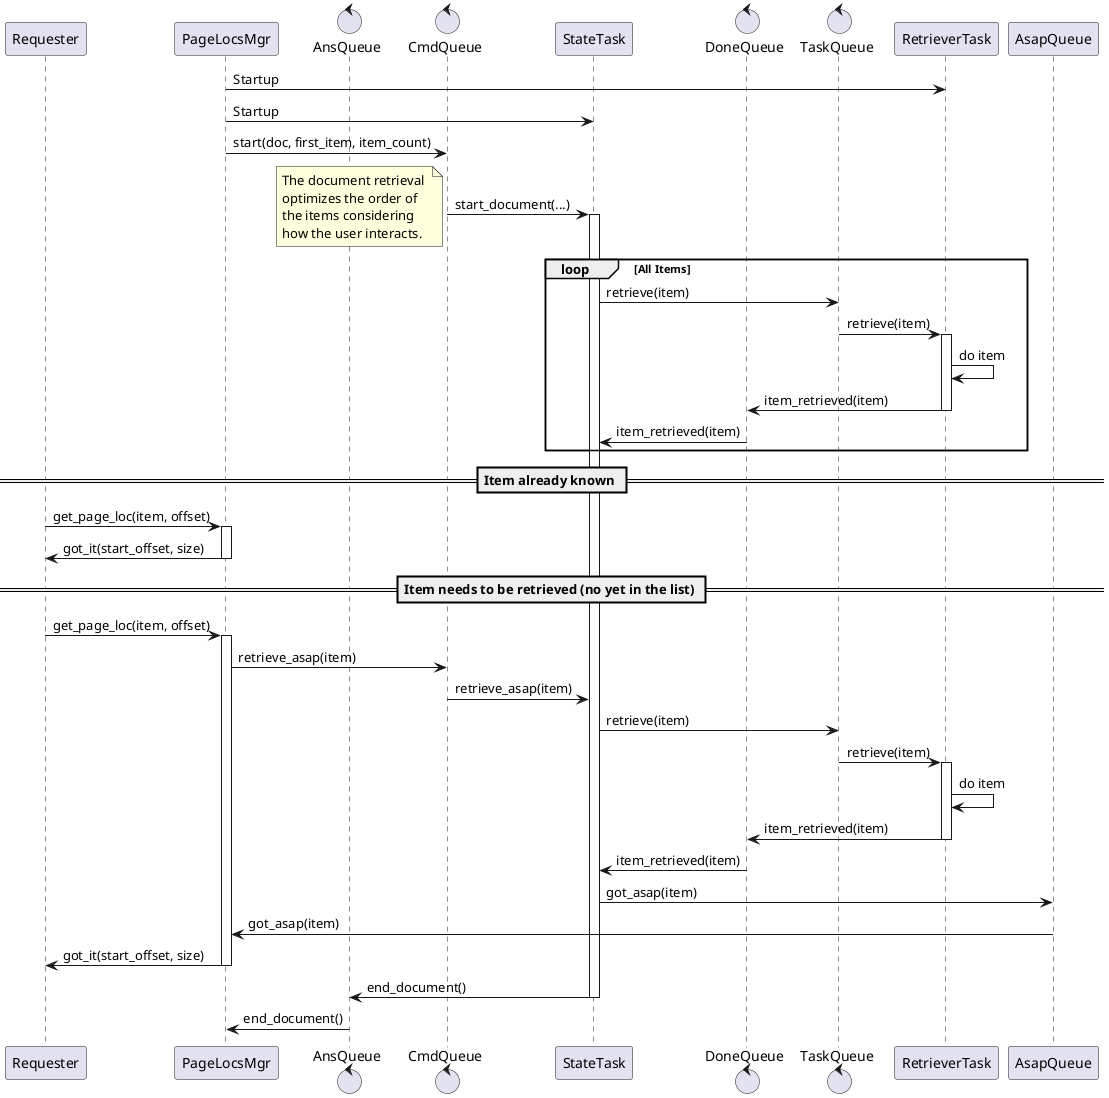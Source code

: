 @startuml
  participant Requester
  participant PageLocsMgr
  control AnsQueue
  control CmdQueue
  participant StateTask
  control DoneQueue
  control TaskQueue
  participant RetrieverTask

  RetrieverTask   <- PageLocsMgr : Startup
  StateTask       <- PageLocsMgr : Startup

  CmdQueue        <- PageLocsMgr : start(doc, first_item, item_count)
  CmdQueue        -> StateTask : start_document(...)
  activate StateTask

  note left
    The document retrieval 
    optimizes the order of 
    the items considering
    how the user interacts.
  end note
  loop All Items
    StateTask     -> TaskQueue : retrieve(item)
    TaskQueue     -> RetrieverTask : retrieve(item)
    activate RetrieverTask
    RetrieverTask -> RetrieverTask : do item
    DoneQueue     <- RetrieverTask : item_retrieved(item)
    deactivate RetrieverTask
    StateTask     <- DoneQueue : item_retrieved(item)
  end

  == Item already known ==
  Requester       -> PageLocsMgr: get_page_loc(item, offset)
  activate PageLocsMgr

  Requester       <- PageLocsMgr: got_it(start_offset, size)
  deactivate PageLocsMgr

  == Item needs to be retrieved (no yet in the list) ==

  Requester       -> PageLocsMgr: get_page_loc(item, offset)
  activate PageLocsMgr
  PageLocsMgr     -> CmdQueue : retrieve_asap(item)
  CmdQueue        -> StateTask : retrieve_asap(item)

  StateTask       -> TaskQueue : retrieve(item)
  TaskQueue       -> RetrieverTask : retrieve(item)
  activate RetrieverTask
  RetrieverTask   -> RetrieverTask : do item
  DoneQueue       <- RetrieverTask : item_retrieved(item)
  deactivate RetrieverTask
  StateTask       <- DoneQueue : item_retrieved(item)


  AsapQueue       <- StateTask : got_asap(item)
  PageLocsMgr     <- AsapQueue : got_asap(item)
  Requester       <- PageLocsMgr : got_it(start_offset, size) 
  deactivate PageLocsMgr

  AnsQueue        <- StateTask : end_document()
  deactivate StateTask
  PageLocsMgr     <- AnsQueue : end_document()
  
@enduml